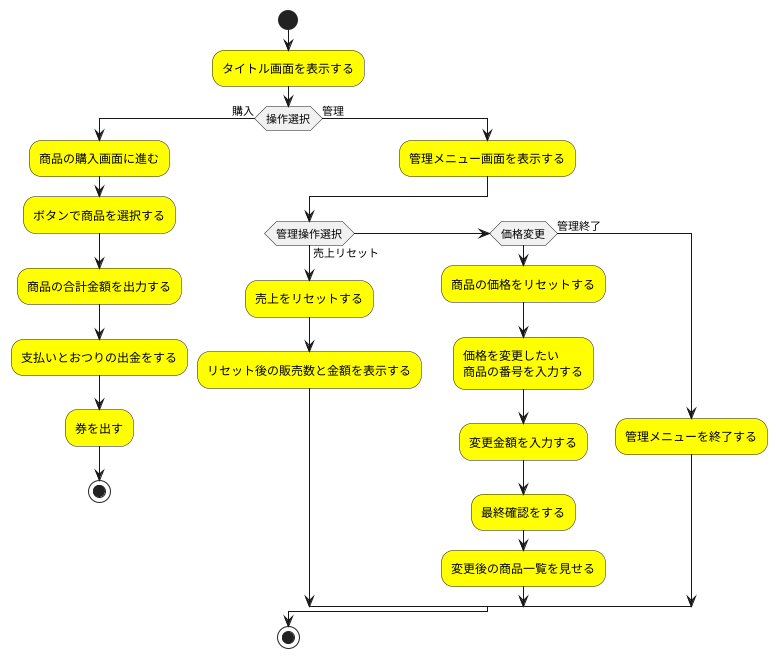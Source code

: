 @startuml 券売機のアクティビティ図
start
#Yellow:タイトル画面を表示する;
if (操作選択) then (購入)
    #Yellow:商品の購入画面に進む;
    #Yellow:ボタンで商品を選択する;
    #Yellow:商品の合計金額を出力する;
    #Yellow:支払いとおつりの出金をする;
    #Yellow:券を出す;
    stop
else (管理)
    #Yellow:管理メニュー画面を表示する;
    if (管理操作選択) then (売上リセット)
        #Yellow:売上をリセットする;
        #Yellow:リセット後の販売数と金額を表示する;
    elseif (価格変更)
        #Yellow:商品の価格をリセットする;
        #Yellow:価格を変更したい\n商品の番号を入力する;
        #Yellow:変更金額を入力する;
        #Yellow:最終確認をする;
        #Yellow:変更後の商品一覧を見せる;
    else (管理終了)
        #Yellow:管理メニューを終了する;
    endif
endif
stop
@enduml